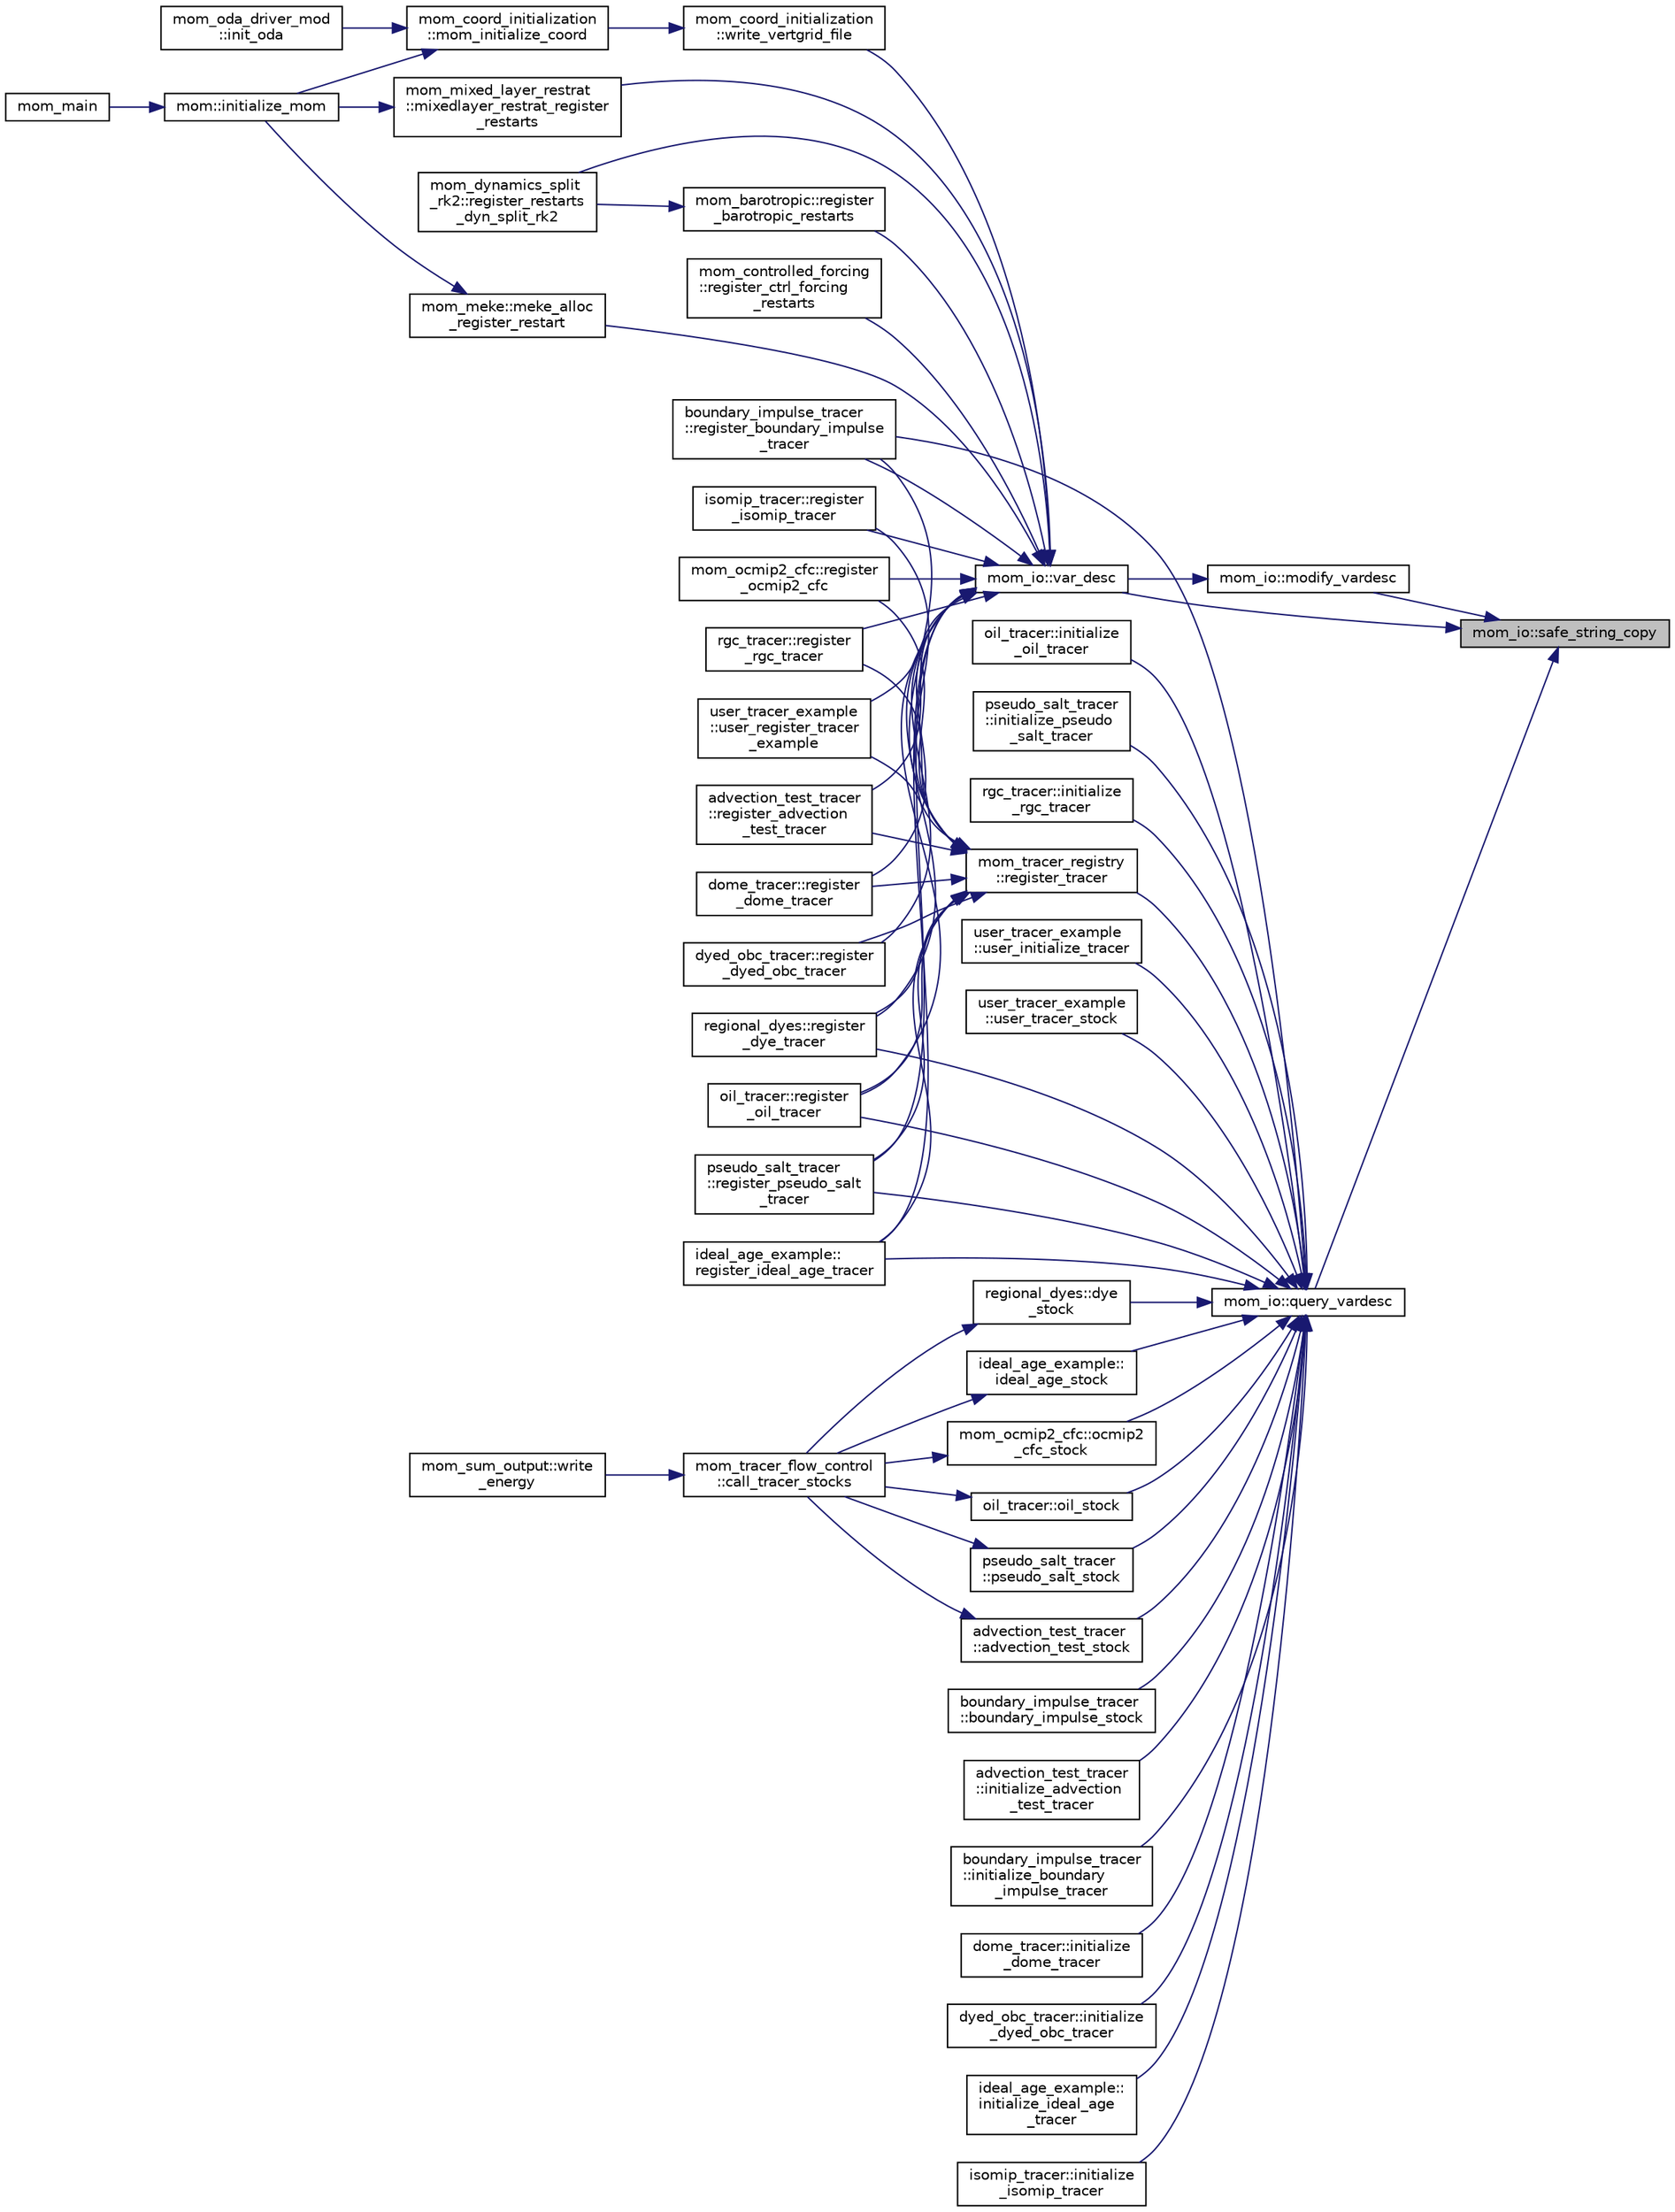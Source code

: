 digraph "mom_io::safe_string_copy"
{
 // INTERACTIVE_SVG=YES
 // LATEX_PDF_SIZE
  edge [fontname="Helvetica",fontsize="10",labelfontname="Helvetica",labelfontsize="10"];
  node [fontname="Helvetica",fontsize="10",shape=record];
  rankdir="RL";
  Node1 [label="mom_io::safe_string_copy",height=0.2,width=0.4,color="black", fillcolor="grey75", style="filled", fontcolor="black",tooltip="Copies a string."];
  Node1 -> Node2 [dir="back",color="midnightblue",fontsize="10",style="solid",fontname="Helvetica"];
  Node2 [label="mom_io::modify_vardesc",height=0.2,width=0.4,color="black", fillcolor="white", style="filled",URL="$namespacemom__io.html#a0dff28e4952f43175f84cd9cdcda9837",tooltip="This routine modifies the named elements of a vardesc type. All arguments are optional,..."];
  Node2 -> Node3 [dir="back",color="midnightblue",fontsize="10",style="solid",fontname="Helvetica"];
  Node3 [label="mom_io::var_desc",height=0.2,width=0.4,color="black", fillcolor="white", style="filled",URL="$namespacemom__io.html#a09be50ad112d6bc134d06d82fcbe1fdc",tooltip="Returns a vardesc type whose elements have been filled with the provided fields. The argument name is..."];
  Node3 -> Node4 [dir="back",color="midnightblue",fontsize="10",style="solid",fontname="Helvetica"];
  Node4 [label="mom_meke::meke_alloc\l_register_restart",height=0.2,width=0.4,color="black", fillcolor="white", style="filled",URL="$namespacemom__meke.html#a1900316331157e48f1a6029bac63fbd0",tooltip="Allocates memory and register restart fields for the MOM_MEKE module."];
  Node4 -> Node5 [dir="back",color="midnightblue",fontsize="10",style="solid",fontname="Helvetica"];
  Node5 [label="mom::initialize_mom",height=0.2,width=0.4,color="black", fillcolor="white", style="filled",URL="$namespacemom.html#a96708b16215666edbfa5b46228f3a200",tooltip="Initialize MOM, including memory allocation, setting up parameters and diagnostics,..."];
  Node5 -> Node6 [dir="back",color="midnightblue",fontsize="10",style="solid",fontname="Helvetica"];
  Node6 [label="mom_main",height=0.2,width=0.4,color="black", fillcolor="white", style="filled",URL="$MOM__driver_8F90.html#a08fffeb2d8e8acbf9ed4609be6d258c6",tooltip=" "];
  Node3 -> Node7 [dir="back",color="midnightblue",fontsize="10",style="solid",fontname="Helvetica"];
  Node7 [label="mom_mixed_layer_restrat\l::mixedlayer_restrat_register\l_restarts",height=0.2,width=0.4,color="black", fillcolor="white", style="filled",URL="$namespacemom__mixed__layer__restrat.html#aea597553dfa98cc7c972784f476ad3fc",tooltip="Allocate and register fields in the mixed layer restratification structure for restarts."];
  Node7 -> Node5 [dir="back",color="midnightblue",fontsize="10",style="solid",fontname="Helvetica"];
  Node3 -> Node8 [dir="back",color="midnightblue",fontsize="10",style="solid",fontname="Helvetica"];
  Node8 [label="advection_test_tracer\l::register_advection\l_test_tracer",height=0.2,width=0.4,color="black", fillcolor="white", style="filled",URL="$namespaceadvection__test__tracer.html#a6cc3e00a5d5cb9e31339c784eb966c91",tooltip="Register tracer fields and subroutines to be used with MOM."];
  Node3 -> Node9 [dir="back",color="midnightblue",fontsize="10",style="solid",fontname="Helvetica"];
  Node9 [label="mom_barotropic::register\l_barotropic_restarts",height=0.2,width=0.4,color="black", fillcolor="white", style="filled",URL="$namespacemom__barotropic.html#a28fa2e7600a471735c3b827ac08ed94b",tooltip="This subroutine is used to register any fields from MOM_barotropic.F90 that should be written to or r..."];
  Node9 -> Node10 [dir="back",color="midnightblue",fontsize="10",style="solid",fontname="Helvetica"];
  Node10 [label="mom_dynamics_split\l_rk2::register_restarts\l_dyn_split_rk2",height=0.2,width=0.4,color="black", fillcolor="white", style="filled",URL="$namespacemom__dynamics__split__rk2.html#a9f889b82fd5ed29a854da99d3c929366",tooltip="This subroutine sets up any auxiliary restart variables that are specific to the unsplit time steppin..."];
  Node3 -> Node11 [dir="back",color="midnightblue",fontsize="10",style="solid",fontname="Helvetica"];
  Node11 [label="boundary_impulse_tracer\l::register_boundary_impulse\l_tracer",height=0.2,width=0.4,color="black", fillcolor="white", style="filled",URL="$namespaceboundary__impulse__tracer.html#a8c333281de8a3f7a255a0da4187427ad",tooltip="Read in runtime options and add boundary impulse tracer to tracer registry."];
  Node3 -> Node12 [dir="back",color="midnightblue",fontsize="10",style="solid",fontname="Helvetica"];
  Node12 [label="mom_controlled_forcing\l::register_ctrl_forcing\l_restarts",height=0.2,width=0.4,color="black", fillcolor="white", style="filled",URL="$namespacemom__controlled__forcing.html#a8bfffde62f6a555439eba94884a1fc2e",tooltip="This subroutine is used to allocate and register any fields in this module that should be written to ..."];
  Node3 -> Node13 [dir="back",color="midnightblue",fontsize="10",style="solid",fontname="Helvetica"];
  Node13 [label="dome_tracer::register\l_dome_tracer",height=0.2,width=0.4,color="black", fillcolor="white", style="filled",URL="$namespacedome__tracer.html#a2a6918ef09b8674c6ad56f80dfc370ff",tooltip="Register tracer fields and subroutines to be used with MOM."];
  Node3 -> Node14 [dir="back",color="midnightblue",fontsize="10",style="solid",fontname="Helvetica"];
  Node14 [label="regional_dyes::register\l_dye_tracer",height=0.2,width=0.4,color="black", fillcolor="white", style="filled",URL="$namespaceregional__dyes.html#a50f9b2b06f258fc67ffabed45901bf76",tooltip="This subroutine is used to register tracer fields and subroutines to be used with MOM."];
  Node3 -> Node15 [dir="back",color="midnightblue",fontsize="10",style="solid",fontname="Helvetica"];
  Node15 [label="dyed_obc_tracer::register\l_dyed_obc_tracer",height=0.2,width=0.4,color="black", fillcolor="white", style="filled",URL="$namespacedyed__obc__tracer.html#a968aec7f642a4750d835b0d030c17fe5",tooltip="Register tracer fields and subroutines to be used with MOM."];
  Node3 -> Node16 [dir="back",color="midnightblue",fontsize="10",style="solid",fontname="Helvetica"];
  Node16 [label="ideal_age_example::\lregister_ideal_age_tracer",height=0.2,width=0.4,color="black", fillcolor="white", style="filled",URL="$namespaceideal__age__example.html#a58d550a02148b87b1d1ce979fcaf6c00",tooltip="Register the ideal age tracer fields to be used with MOM."];
  Node3 -> Node17 [dir="back",color="midnightblue",fontsize="10",style="solid",fontname="Helvetica"];
  Node17 [label="isomip_tracer::register\l_isomip_tracer",height=0.2,width=0.4,color="black", fillcolor="white", style="filled",URL="$namespaceisomip__tracer.html#a7d66fe5ba12076654324a7e7d8ab2e4f",tooltip="This subroutine is used to register tracer fields."];
  Node3 -> Node18 [dir="back",color="midnightblue",fontsize="10",style="solid",fontname="Helvetica"];
  Node18 [label="mom_ocmip2_cfc::register\l_ocmip2_cfc",height=0.2,width=0.4,color="black", fillcolor="white", style="filled",URL="$namespacemom__ocmip2__cfc.html#ac04494ce35222c8583a7ee7589e1cf13",tooltip="Register the OCMIP2 CFC tracers to be used with MOM and read the parameters that are used with this t..."];
  Node3 -> Node19 [dir="back",color="midnightblue",fontsize="10",style="solid",fontname="Helvetica"];
  Node19 [label="oil_tracer::register\l_oil_tracer",height=0.2,width=0.4,color="black", fillcolor="white", style="filled",URL="$namespaceoil__tracer.html#ae9bef348e3fea3af157e841a0c9f6aeb",tooltip="Register oil tracer fields and subroutines to be used with MOM."];
  Node3 -> Node20 [dir="back",color="midnightblue",fontsize="10",style="solid",fontname="Helvetica"];
  Node20 [label="pseudo_salt_tracer\l::register_pseudo_salt\l_tracer",height=0.2,width=0.4,color="black", fillcolor="white", style="filled",URL="$namespacepseudo__salt__tracer.html#a147eabcabc9a787c01310dd67a5bab08",tooltip="Register the pseudo-salt tracer with MOM6."];
  Node3 -> Node10 [dir="back",color="midnightblue",fontsize="10",style="solid",fontname="Helvetica"];
  Node3 -> Node21 [dir="back",color="midnightblue",fontsize="10",style="solid",fontname="Helvetica"];
  Node21 [label="rgc_tracer::register\l_rgc_tracer",height=0.2,width=0.4,color="black", fillcolor="white", style="filled",URL="$namespacergc__tracer.html#a39b5d56f4cb8c161dd9744e0c2b256de",tooltip="This subroutine is used to register tracer fields."];
  Node3 -> Node22 [dir="back",color="midnightblue",fontsize="10",style="solid",fontname="Helvetica"];
  Node22 [label="user_tracer_example\l::user_register_tracer\l_example",height=0.2,width=0.4,color="black", fillcolor="white", style="filled",URL="$namespaceuser__tracer__example.html#a71efc349b3fbeb6f4cb2155de1f8bbe5",tooltip="This subroutine is used to register tracer fields and subroutines to be used with MOM."];
  Node3 -> Node23 [dir="back",color="midnightblue",fontsize="10",style="solid",fontname="Helvetica"];
  Node23 [label="mom_coord_initialization\l::write_vertgrid_file",height=0.2,width=0.4,color="black", fillcolor="white", style="filled",URL="$namespacemom__coord__initialization.html#a45fb62504679264febbaa0617332ecc1",tooltip="Writes out a file containing any available data related to the vertical grid used by the MOM ocean mo..."];
  Node23 -> Node24 [dir="back",color="midnightblue",fontsize="10",style="solid",fontname="Helvetica"];
  Node24 [label="mom_coord_initialization\l::mom_initialize_coord",height=0.2,width=0.4,color="black", fillcolor="white", style="filled",URL="$namespacemom__coord__initialization.html#a08150041e51696069c49248793248c77",tooltip="MOM_initialize_coord sets up time-invariant quantities related to MOM6's vertical coordinate."];
  Node24 -> Node25 [dir="back",color="midnightblue",fontsize="10",style="solid",fontname="Helvetica"];
  Node25 [label="mom_oda_driver_mod\l::init_oda",height=0.2,width=0.4,color="black", fillcolor="white", style="filled",URL="$namespacemom__oda__driver__mod.html#aaaf67b8d0e0db3ba3dfe09e24d2b8b24",tooltip="initialize First_guess (prior) and Analysis grid information for all ensemble members"];
  Node24 -> Node5 [dir="back",color="midnightblue",fontsize="10",style="solid",fontname="Helvetica"];
  Node1 -> Node26 [dir="back",color="midnightblue",fontsize="10",style="solid",fontname="Helvetica"];
  Node26 [label="mom_io::query_vardesc",height=0.2,width=0.4,color="black", fillcolor="white", style="filled",URL="$namespacemom__io.html#aa583d22dfaf16e3157b2741d838f5240",tooltip="This routine queries vardesc."];
  Node26 -> Node27 [dir="back",color="midnightblue",fontsize="10",style="solid",fontname="Helvetica"];
  Node27 [label="advection_test_tracer\l::advection_test_stock",height=0.2,width=0.4,color="black", fillcolor="white", style="filled",URL="$namespaceadvection__test__tracer.html#a1e3884b030df6c5107380b4ddd2fbce2",tooltip="Calculate the mass-weighted integral of all tracer stocks, returning the number of stocks it has calc..."];
  Node27 -> Node28 [dir="back",color="midnightblue",fontsize="10",style="solid",fontname="Helvetica"];
  Node28 [label="mom_tracer_flow_control\l::call_tracer_stocks",height=0.2,width=0.4,color="black", fillcolor="white", style="filled",URL="$namespacemom__tracer__flow__control.html#afd8526344e928c8c9505c921bf37447f",tooltip="This subroutine calls all registered tracer packages to enable them to add to the surface state retur..."];
  Node28 -> Node29 [dir="back",color="midnightblue",fontsize="10",style="solid",fontname="Helvetica"];
  Node29 [label="mom_sum_output::write\l_energy",height=0.2,width=0.4,color="black", fillcolor="white", style="filled",URL="$namespacemom__sum__output.html#ad3cc692dd515100ec8cf92d740c91e72",tooltip="This subroutine calculates and writes the total model energy, the energy and mass of each layer,..."];
  Node26 -> Node30 [dir="back",color="midnightblue",fontsize="10",style="solid",fontname="Helvetica"];
  Node30 [label="boundary_impulse_tracer\l::boundary_impulse_stock",height=0.2,width=0.4,color="black", fillcolor="white", style="filled",URL="$namespaceboundary__impulse__tracer.html#a9c170481eec5074f1a3b2b5e09a142fc",tooltip="Calculate total inventory of tracer."];
  Node26 -> Node31 [dir="back",color="midnightblue",fontsize="10",style="solid",fontname="Helvetica"];
  Node31 [label="regional_dyes::dye\l_stock",height=0.2,width=0.4,color="black", fillcolor="white", style="filled",URL="$namespaceregional__dyes.html#a0641ff9c663bcfacdd597a79f63d15e0",tooltip="This function calculates the mass-weighted integral of all tracer stocks, returning the number of sto..."];
  Node31 -> Node28 [dir="back",color="midnightblue",fontsize="10",style="solid",fontname="Helvetica"];
  Node26 -> Node32 [dir="back",color="midnightblue",fontsize="10",style="solid",fontname="Helvetica"];
  Node32 [label="ideal_age_example::\lideal_age_stock",height=0.2,width=0.4,color="black", fillcolor="white", style="filled",URL="$namespaceideal__age__example.html#a2300d82e30802a3127f4a63277d37776",tooltip="Calculates the mass-weighted integral of all tracer stocks, returning the number of stocks it has cal..."];
  Node32 -> Node28 [dir="back",color="midnightblue",fontsize="10",style="solid",fontname="Helvetica"];
  Node26 -> Node33 [dir="back",color="midnightblue",fontsize="10",style="solid",fontname="Helvetica"];
  Node33 [label="advection_test_tracer\l::initialize_advection\l_test_tracer",height=0.2,width=0.4,color="black", fillcolor="white", style="filled",URL="$namespaceadvection__test__tracer.html#a1d5fcff30ba8ec9f30012aa4d6cec981",tooltip="Initializes the NTR tracer fields in tr(:,:,:,:) and it sets up the tracer output."];
  Node26 -> Node34 [dir="back",color="midnightblue",fontsize="10",style="solid",fontname="Helvetica"];
  Node34 [label="boundary_impulse_tracer\l::initialize_boundary\l_impulse_tracer",height=0.2,width=0.4,color="black", fillcolor="white", style="filled",URL="$namespaceboundary__impulse__tracer.html#a8e0ee5617450d93cd6bc5ac33298b4d2",tooltip="Initialize tracer from restart or set to 1 at surface to initialize."];
  Node26 -> Node35 [dir="back",color="midnightblue",fontsize="10",style="solid",fontname="Helvetica"];
  Node35 [label="dome_tracer::initialize\l_dome_tracer",height=0.2,width=0.4,color="black", fillcolor="white", style="filled",URL="$namespacedome__tracer.html#a06a4e3eaa52d9e63528e5997081f989e",tooltip="Initializes the NTR tracer fields in tr(:,:,:,:) and sets up the tracer output."];
  Node26 -> Node36 [dir="back",color="midnightblue",fontsize="10",style="solid",fontname="Helvetica"];
  Node36 [label="dyed_obc_tracer::initialize\l_dyed_obc_tracer",height=0.2,width=0.4,color="black", fillcolor="white", style="filled",URL="$namespacedyed__obc__tracer.html#ae6775bb4fc321a45c68880edc243fcfa",tooltip="Initializes the CSntr tracer fields in tr(:,:,:,:) and sets up the tracer output."];
  Node26 -> Node37 [dir="back",color="midnightblue",fontsize="10",style="solid",fontname="Helvetica"];
  Node37 [label="ideal_age_example::\linitialize_ideal_age\l_tracer",height=0.2,width=0.4,color="black", fillcolor="white", style="filled",URL="$namespaceideal__age__example.html#ae8c12d0128c24a491f7af62d4dd6ec5d",tooltip="Sets the ideal age traces to their initial values and sets up the tracer output."];
  Node26 -> Node38 [dir="back",color="midnightblue",fontsize="10",style="solid",fontname="Helvetica"];
  Node38 [label="isomip_tracer::initialize\l_isomip_tracer",height=0.2,width=0.4,color="black", fillcolor="white", style="filled",URL="$namespaceisomip__tracer.html#aa268e488bb883f99ebc9cb321d442696",tooltip="Initializes the NTR tracer fields in tr(:,:,:,:)"];
  Node26 -> Node39 [dir="back",color="midnightblue",fontsize="10",style="solid",fontname="Helvetica"];
  Node39 [label="oil_tracer::initialize\l_oil_tracer",height=0.2,width=0.4,color="black", fillcolor="white", style="filled",URL="$namespaceoil__tracer.html#a3cb362789ef0ea593f8b7de22016a92e",tooltip="Initialize the oil tracers and set up tracer output."];
  Node26 -> Node40 [dir="back",color="midnightblue",fontsize="10",style="solid",fontname="Helvetica"];
  Node40 [label="pseudo_salt_tracer\l::initialize_pseudo\l_salt_tracer",height=0.2,width=0.4,color="black", fillcolor="white", style="filled",URL="$namespacepseudo__salt__tracer.html#a012fcdab14755a8eec9c68f0ddbff012",tooltip="Initialize the pseudo-salt tracer."];
  Node26 -> Node41 [dir="back",color="midnightblue",fontsize="10",style="solid",fontname="Helvetica"];
  Node41 [label="rgc_tracer::initialize\l_rgc_tracer",height=0.2,width=0.4,color="black", fillcolor="white", style="filled",URL="$namespacergc__tracer.html#ad2da37dd791644961aab6e66a2452793",tooltip="Initializes the NTR tracer fields in tr(:,:,:,:) and it sets up the tracer output."];
  Node26 -> Node42 [dir="back",color="midnightblue",fontsize="10",style="solid",fontname="Helvetica"];
  Node42 [label="mom_ocmip2_cfc::ocmip2\l_cfc_stock",height=0.2,width=0.4,color="black", fillcolor="white", style="filled",URL="$namespacemom__ocmip2__cfc.html#ac3c9967ff09b37934eb5ef51535e7ee3",tooltip="This function calculates the mass-weighted integral of all tracer stocks, returning the number of sto..."];
  Node42 -> Node28 [dir="back",color="midnightblue",fontsize="10",style="solid",fontname="Helvetica"];
  Node26 -> Node43 [dir="back",color="midnightblue",fontsize="10",style="solid",fontname="Helvetica"];
  Node43 [label="oil_tracer::oil_stock",height=0.2,width=0.4,color="black", fillcolor="white", style="filled",URL="$namespaceoil__tracer.html#ac8964b16549dba8fc850e4af15af8029",tooltip="Calculate the mass-weighted integral of the oil tracer stocks, returning the number of stocks it has ..."];
  Node43 -> Node28 [dir="back",color="midnightblue",fontsize="10",style="solid",fontname="Helvetica"];
  Node26 -> Node44 [dir="back",color="midnightblue",fontsize="10",style="solid",fontname="Helvetica"];
  Node44 [label="pseudo_salt_tracer\l::pseudo_salt_stock",height=0.2,width=0.4,color="black", fillcolor="white", style="filled",URL="$namespacepseudo__salt__tracer.html#a282f3c84b7e7ccdaa6d9344342705a6e",tooltip="Calculates the mass-weighted integral of all tracer stocks, returning the number of stocks it has cal..."];
  Node44 -> Node28 [dir="back",color="midnightblue",fontsize="10",style="solid",fontname="Helvetica"];
  Node26 -> Node11 [dir="back",color="midnightblue",fontsize="10",style="solid",fontname="Helvetica"];
  Node26 -> Node14 [dir="back",color="midnightblue",fontsize="10",style="solid",fontname="Helvetica"];
  Node26 -> Node16 [dir="back",color="midnightblue",fontsize="10",style="solid",fontname="Helvetica"];
  Node26 -> Node19 [dir="back",color="midnightblue",fontsize="10",style="solid",fontname="Helvetica"];
  Node26 -> Node20 [dir="back",color="midnightblue",fontsize="10",style="solid",fontname="Helvetica"];
  Node26 -> Node45 [dir="back",color="midnightblue",fontsize="10",style="solid",fontname="Helvetica"];
  Node45 [label="mom_tracer_registry\l::register_tracer",height=0.2,width=0.4,color="black", fillcolor="white", style="filled",URL="$namespacemom__tracer__registry.html#a97a70989bd0318f51d90c2fc6f87c6f5",tooltip="This subroutine registers a tracer to be advected and laterally diffused."];
  Node45 -> Node8 [dir="back",color="midnightblue",fontsize="10",style="solid",fontname="Helvetica"];
  Node45 -> Node11 [dir="back",color="midnightblue",fontsize="10",style="solid",fontname="Helvetica"];
  Node45 -> Node13 [dir="back",color="midnightblue",fontsize="10",style="solid",fontname="Helvetica"];
  Node45 -> Node14 [dir="back",color="midnightblue",fontsize="10",style="solid",fontname="Helvetica"];
  Node45 -> Node15 [dir="back",color="midnightblue",fontsize="10",style="solid",fontname="Helvetica"];
  Node45 -> Node16 [dir="back",color="midnightblue",fontsize="10",style="solid",fontname="Helvetica"];
  Node45 -> Node17 [dir="back",color="midnightblue",fontsize="10",style="solid",fontname="Helvetica"];
  Node45 -> Node18 [dir="back",color="midnightblue",fontsize="10",style="solid",fontname="Helvetica"];
  Node45 -> Node19 [dir="back",color="midnightblue",fontsize="10",style="solid",fontname="Helvetica"];
  Node45 -> Node20 [dir="back",color="midnightblue",fontsize="10",style="solid",fontname="Helvetica"];
  Node45 -> Node21 [dir="back",color="midnightblue",fontsize="10",style="solid",fontname="Helvetica"];
  Node45 -> Node22 [dir="back",color="midnightblue",fontsize="10",style="solid",fontname="Helvetica"];
  Node26 -> Node46 [dir="back",color="midnightblue",fontsize="10",style="solid",fontname="Helvetica"];
  Node46 [label="user_tracer_example\l::user_initialize_tracer",height=0.2,width=0.4,color="black", fillcolor="white", style="filled",URL="$namespaceuser__tracer__example.html#a00806c17a421a7f59d45022ad2472bf3",tooltip="This subroutine initializes the NTR tracer fields in tr(:,:,:,:) and it sets up the tracer output."];
  Node26 -> Node47 [dir="back",color="midnightblue",fontsize="10",style="solid",fontname="Helvetica"];
  Node47 [label="user_tracer_example\l::user_tracer_stock",height=0.2,width=0.4,color="black", fillcolor="white", style="filled",URL="$namespaceuser__tracer__example.html#a040e2b8e8c5a41ccb6398e66d820c4be",tooltip="This function calculates the mass-weighted integral of all tracer stocks, returning the number of sto..."];
  Node1 -> Node3 [dir="back",color="midnightblue",fontsize="10",style="solid",fontname="Helvetica"];
}
